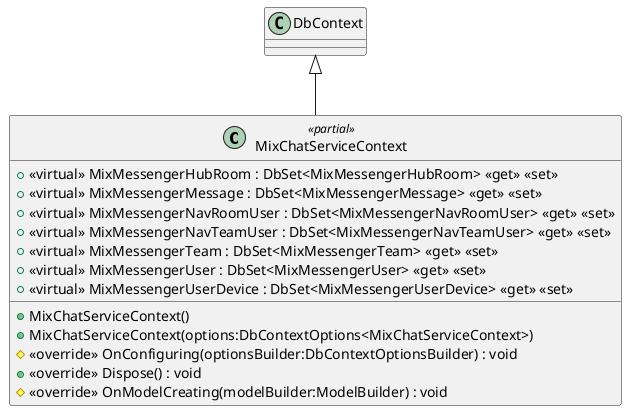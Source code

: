 @startuml
class MixChatServiceContext <<partial>> {
    + MixChatServiceContext()
    + MixChatServiceContext(options:DbContextOptions<MixChatServiceContext>)
    + <<virtual>> MixMessengerHubRoom : DbSet<MixMessengerHubRoom> <<get>> <<set>>
    + <<virtual>> MixMessengerMessage : DbSet<MixMessengerMessage> <<get>> <<set>>
    + <<virtual>> MixMessengerNavRoomUser : DbSet<MixMessengerNavRoomUser> <<get>> <<set>>
    + <<virtual>> MixMessengerNavTeamUser : DbSet<MixMessengerNavTeamUser> <<get>> <<set>>
    + <<virtual>> MixMessengerTeam : DbSet<MixMessengerTeam> <<get>> <<set>>
    + <<virtual>> MixMessengerUser : DbSet<MixMessengerUser> <<get>> <<set>>
    + <<virtual>> MixMessengerUserDevice : DbSet<MixMessengerUserDevice> <<get>> <<set>>
    # <<override>> OnConfiguring(optionsBuilder:DbContextOptionsBuilder) : void
    + <<override>> Dispose() : void
    # <<override>> OnModelCreating(modelBuilder:ModelBuilder) : void
}
DbContext <|-- MixChatServiceContext
@enduml
